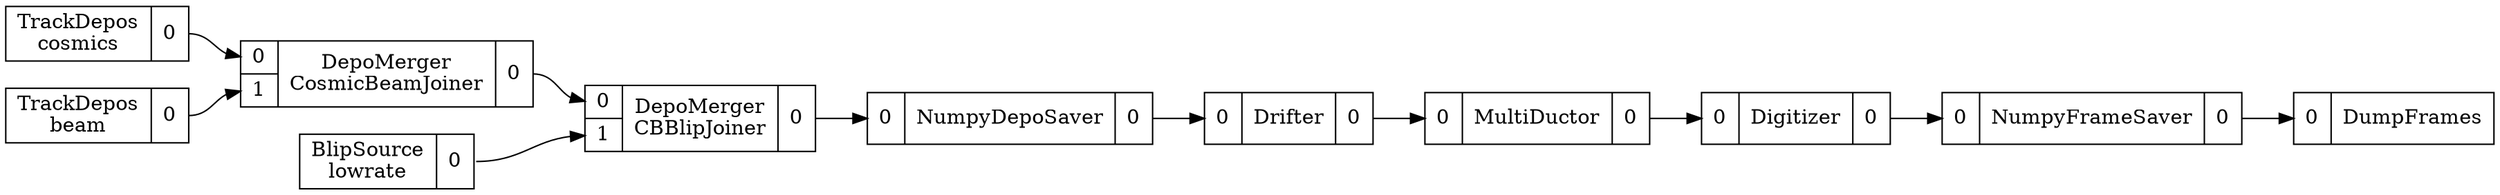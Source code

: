digraph pgraph {
rankdir=LR;
	node[shape=record];
	BlipSource_lowrate[label="{{BlipSource\nlowrate}|{<out0>0}}"];
	DepoMerger_CBBlipJoiner[label="{{<in0>0|<in1>1}|{DepoMerger\nCBBlipJoiner}|{<out0>0}}"];
	DepoMerger_CosmicBeamJoiner[label="{{<in0>0|<in1>1}|{DepoMerger\nCosmicBeamJoiner}|{<out0>0}}"];
	Digitizer[label="{{<in0>0}|{Digitizer\n}|{<out0>0}}"];
	Drifter[label="{{<in0>0}|{Drifter\n}|{<out0>0}}"];
	DumpFrames[label="{{<in0>0}|{DumpFrames\n}}"];
	MultiDuctor[label="{{<in0>0}|{MultiDuctor\n}|{<out0>0}}"];
	NumpyDepoSaver[label="{{<in0>0}|{NumpyDepoSaver\n}|{<out0>0}}"];
	NumpyFrameSaver[label="{{<in0>0}|{NumpyFrameSaver\n}|{<out0>0}}"];
	TrackDepos_beam[label="{{TrackDepos\nbeam}|{<out0>0}}"];
	TrackDepos_cosmics[label="{{TrackDepos\ncosmics}|{<out0>0}}"];
	TrackDepos_cosmics:out0 -> DepoMerger_CosmicBeamJoiner:in0;
	TrackDepos_beam:out0 -> DepoMerger_CosmicBeamJoiner:in1;
	DepoMerger_CosmicBeamJoiner:out0 -> DepoMerger_CBBlipJoiner:in0;
	BlipSource_lowrate:out0 -> DepoMerger_CBBlipJoiner:in1;
	DepoMerger_CBBlipJoiner:out0 -> NumpyDepoSaver:in0;
	NumpyDepoSaver:out0 -> Drifter:in0;
	Drifter:out0 -> MultiDuctor:in0;
	MultiDuctor:out0 -> Digitizer:in0;
	Digitizer:out0 -> NumpyFrameSaver:in0;
	NumpyFrameSaver:out0 -> DumpFrames:in0;
}
